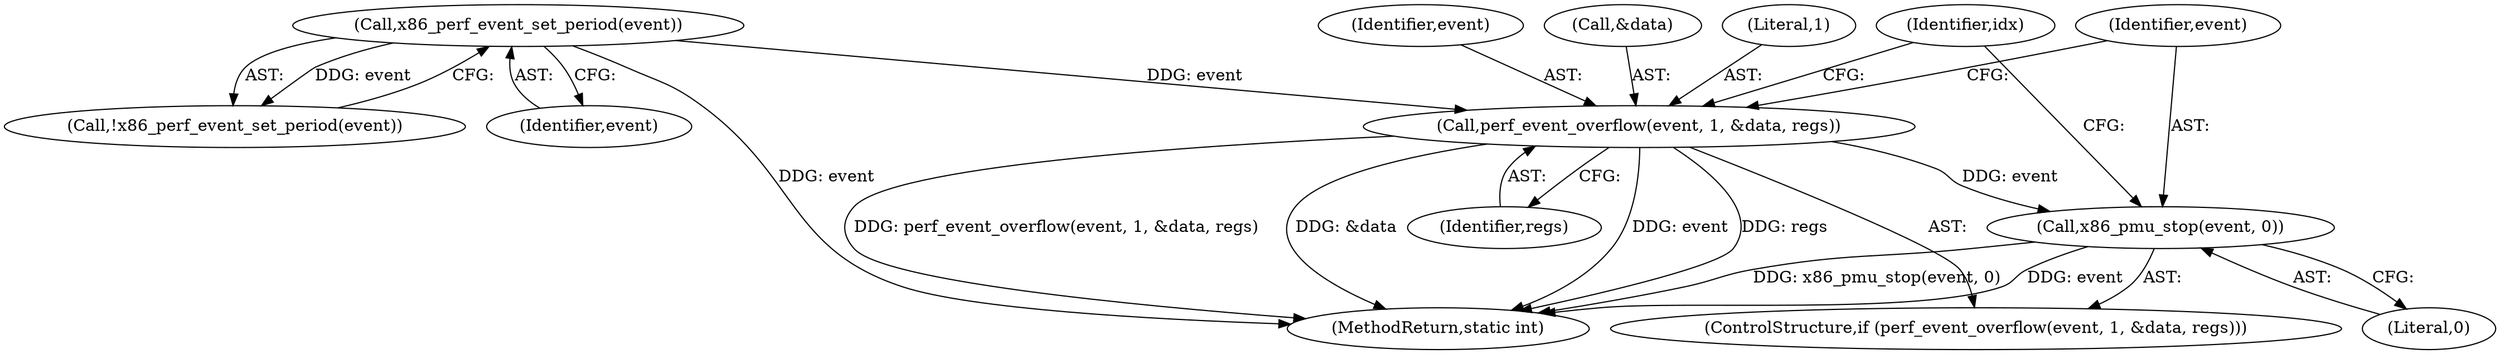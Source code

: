 digraph "1_linux_a8b0ca17b80e92faab46ee7179ba9e99ccb61233_45@pointer" {
"1000191" [label="(Call,x86_pmu_stop(event, 0))"];
"1000185" [label="(Call,perf_event_overflow(event, 1, &data, regs))"];
"1000181" [label="(Call,x86_perf_event_set_period(event))"];
"1000188" [label="(Call,&data)"];
"1000191" [label="(Call,x86_pmu_stop(event, 0))"];
"1000181" [label="(Call,x86_perf_event_set_period(event))"];
"1000187" [label="(Literal,1)"];
"1000180" [label="(Call,!x86_perf_event_set_period(event))"];
"1000192" [label="(Identifier,event)"];
"1000200" [label="(MethodReturn,static int)"];
"1000184" [label="(ControlStructure,if (perf_event_overflow(event, 1, &data, regs)))"];
"1000186" [label="(Identifier,event)"];
"1000193" [label="(Literal,0)"];
"1000185" [label="(Call,perf_event_overflow(event, 1, &data, regs))"];
"1000182" [label="(Identifier,event)"];
"1000137" [label="(Identifier,idx)"];
"1000190" [label="(Identifier,regs)"];
"1000191" -> "1000184"  [label="AST: "];
"1000191" -> "1000193"  [label="CFG: "];
"1000192" -> "1000191"  [label="AST: "];
"1000193" -> "1000191"  [label="AST: "];
"1000137" -> "1000191"  [label="CFG: "];
"1000191" -> "1000200"  [label="DDG: x86_pmu_stop(event, 0)"];
"1000191" -> "1000200"  [label="DDG: event"];
"1000185" -> "1000191"  [label="DDG: event"];
"1000185" -> "1000184"  [label="AST: "];
"1000185" -> "1000190"  [label="CFG: "];
"1000186" -> "1000185"  [label="AST: "];
"1000187" -> "1000185"  [label="AST: "];
"1000188" -> "1000185"  [label="AST: "];
"1000190" -> "1000185"  [label="AST: "];
"1000192" -> "1000185"  [label="CFG: "];
"1000137" -> "1000185"  [label="CFG: "];
"1000185" -> "1000200"  [label="DDG: perf_event_overflow(event, 1, &data, regs)"];
"1000185" -> "1000200"  [label="DDG: &data"];
"1000185" -> "1000200"  [label="DDG: event"];
"1000185" -> "1000200"  [label="DDG: regs"];
"1000181" -> "1000185"  [label="DDG: event"];
"1000181" -> "1000180"  [label="AST: "];
"1000181" -> "1000182"  [label="CFG: "];
"1000182" -> "1000181"  [label="AST: "];
"1000180" -> "1000181"  [label="CFG: "];
"1000181" -> "1000200"  [label="DDG: event"];
"1000181" -> "1000180"  [label="DDG: event"];
}
